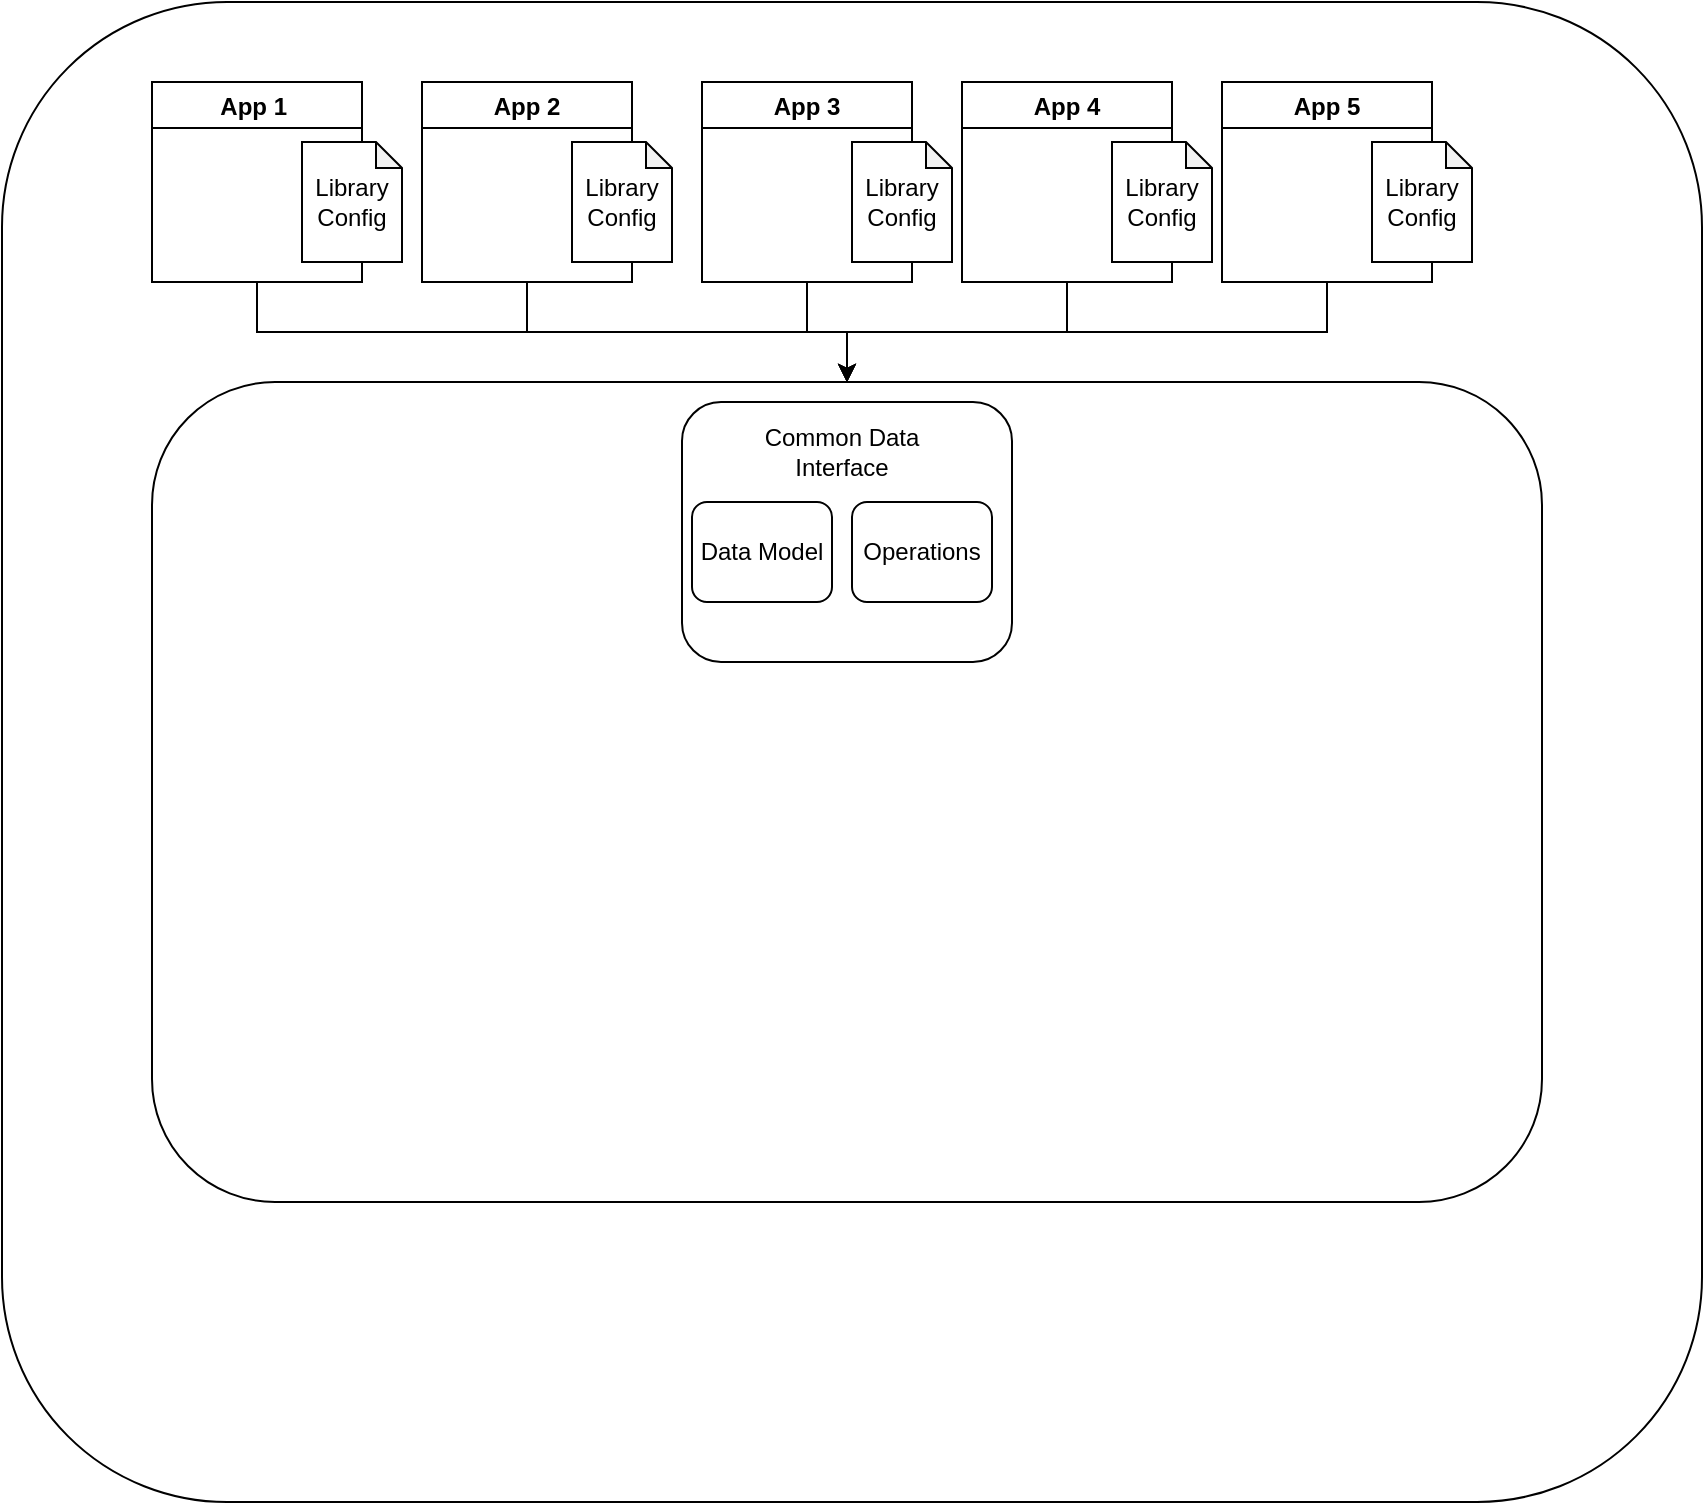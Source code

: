 <mxfile version="20.2.0" type="github">
  <diagram id="wFE0QG_FPsp0jaGvCLVb" name="Page-1">
    <mxGraphModel dx="1422" dy="762" grid="1" gridSize="10" guides="1" tooltips="1" connect="1" arrows="1" fold="1" page="1" pageScale="1" pageWidth="850" pageHeight="1100" math="0" shadow="0">
      <root>
        <mxCell id="0" />
        <mxCell id="1" parent="0" />
        <mxCell id="i_OK0PngPdHVoAOzVrzz-1" value="" style="rounded=1;whiteSpace=wrap;html=1;" vertex="1" parent="1">
          <mxGeometry x="40" y="160" width="850" height="750" as="geometry" />
        </mxCell>
        <mxCell id="i_OK0PngPdHVoAOzVrzz-2" value="" style="rounded=1;whiteSpace=wrap;html=1;" vertex="1" parent="1">
          <mxGeometry x="115" y="350" width="695" height="410" as="geometry" />
        </mxCell>
        <mxCell id="i_OK0PngPdHVoAOzVrzz-24" style="edgeStyle=orthogonalEdgeStyle;rounded=0;orthogonalLoop=1;jettySize=auto;html=1;entryX=0.5;entryY=0;entryDx=0;entryDy=0;" edge="1" parent="1" source="i_OK0PngPdHVoAOzVrzz-7" target="i_OK0PngPdHVoAOzVrzz-2">
          <mxGeometry relative="1" as="geometry" />
        </mxCell>
        <mxCell id="i_OK0PngPdHVoAOzVrzz-7" value="App 1 " style="swimlane;" vertex="1" parent="1">
          <mxGeometry x="115" y="200" width="105" height="100" as="geometry">
            <mxRectangle x="115" y="200" width="80" height="30" as="alternateBounds" />
          </mxGeometry>
        </mxCell>
        <mxCell id="i_OK0PngPdHVoAOzVrzz-10" value="Library Config" style="shape=note;whiteSpace=wrap;html=1;backgroundOutline=1;darkOpacity=0.05;size=13;" vertex="1" parent="i_OK0PngPdHVoAOzVrzz-7">
          <mxGeometry x="75" y="30" width="50" height="60" as="geometry" />
        </mxCell>
        <mxCell id="i_OK0PngPdHVoAOzVrzz-25" style="edgeStyle=orthogonalEdgeStyle;rounded=0;orthogonalLoop=1;jettySize=auto;html=1;entryX=0.5;entryY=0;entryDx=0;entryDy=0;" edge="1" parent="1" source="i_OK0PngPdHVoAOzVrzz-15" target="i_OK0PngPdHVoAOzVrzz-2">
          <mxGeometry relative="1" as="geometry" />
        </mxCell>
        <mxCell id="i_OK0PngPdHVoAOzVrzz-15" value="App 2" style="swimlane;" vertex="1" parent="1">
          <mxGeometry x="250" y="200" width="105" height="100" as="geometry">
            <mxRectangle x="115" y="200" width="80" height="30" as="alternateBounds" />
          </mxGeometry>
        </mxCell>
        <mxCell id="i_OK0PngPdHVoAOzVrzz-16" value="Library Config" style="shape=note;whiteSpace=wrap;html=1;backgroundOutline=1;darkOpacity=0.05;size=13;" vertex="1" parent="i_OK0PngPdHVoAOzVrzz-15">
          <mxGeometry x="75" y="30" width="50" height="60" as="geometry" />
        </mxCell>
        <mxCell id="i_OK0PngPdHVoAOzVrzz-60" style="edgeStyle=orthogonalEdgeStyle;rounded=0;orthogonalLoop=1;jettySize=auto;html=1;entryX=0.5;entryY=0;entryDx=0;entryDy=0;strokeWidth=1;" edge="1" parent="1" source="i_OK0PngPdHVoAOzVrzz-17" target="i_OK0PngPdHVoAOzVrzz-2">
          <mxGeometry relative="1" as="geometry" />
        </mxCell>
        <mxCell id="i_OK0PngPdHVoAOzVrzz-17" value="App 3" style="swimlane;" vertex="1" parent="1">
          <mxGeometry x="390" y="200" width="105" height="100" as="geometry">
            <mxRectangle x="115" y="200" width="80" height="30" as="alternateBounds" />
          </mxGeometry>
        </mxCell>
        <mxCell id="i_OK0PngPdHVoAOzVrzz-18" value="Library Config" style="shape=note;whiteSpace=wrap;html=1;backgroundOutline=1;darkOpacity=0.05;size=13;" vertex="1" parent="i_OK0PngPdHVoAOzVrzz-17">
          <mxGeometry x="75" y="30" width="50" height="60" as="geometry" />
        </mxCell>
        <mxCell id="i_OK0PngPdHVoAOzVrzz-27" style="edgeStyle=orthogonalEdgeStyle;rounded=0;orthogonalLoop=1;jettySize=auto;html=1;entryX=0.5;entryY=0;entryDx=0;entryDy=0;" edge="1" parent="1" source="i_OK0PngPdHVoAOzVrzz-19" target="i_OK0PngPdHVoAOzVrzz-2">
          <mxGeometry relative="1" as="geometry" />
        </mxCell>
        <mxCell id="i_OK0PngPdHVoAOzVrzz-19" value="App 4" style="swimlane;" vertex="1" parent="1">
          <mxGeometry x="520" y="200" width="105" height="100" as="geometry">
            <mxRectangle x="115" y="200" width="80" height="30" as="alternateBounds" />
          </mxGeometry>
        </mxCell>
        <mxCell id="i_OK0PngPdHVoAOzVrzz-20" value="Library Config" style="shape=note;whiteSpace=wrap;html=1;backgroundOutline=1;darkOpacity=0.05;size=13;" vertex="1" parent="i_OK0PngPdHVoAOzVrzz-19">
          <mxGeometry x="75" y="30" width="50" height="60" as="geometry" />
        </mxCell>
        <mxCell id="i_OK0PngPdHVoAOzVrzz-28" style="edgeStyle=orthogonalEdgeStyle;rounded=0;orthogonalLoop=1;jettySize=auto;html=1;entryX=0.5;entryY=0;entryDx=0;entryDy=0;" edge="1" parent="1" source="i_OK0PngPdHVoAOzVrzz-21" target="i_OK0PngPdHVoAOzVrzz-2">
          <mxGeometry relative="1" as="geometry" />
        </mxCell>
        <mxCell id="i_OK0PngPdHVoAOzVrzz-21" value="App 5" style="swimlane;" vertex="1" parent="1">
          <mxGeometry x="650" y="200" width="105" height="100" as="geometry">
            <mxRectangle x="115" y="200" width="80" height="30" as="alternateBounds" />
          </mxGeometry>
        </mxCell>
        <mxCell id="i_OK0PngPdHVoAOzVrzz-22" value="Library Config" style="shape=note;whiteSpace=wrap;html=1;backgroundOutline=1;darkOpacity=0.05;size=13;" vertex="1" parent="i_OK0PngPdHVoAOzVrzz-21">
          <mxGeometry x="75" y="30" width="50" height="60" as="geometry" />
        </mxCell>
        <mxCell id="i_OK0PngPdHVoAOzVrzz-23" value="" style="rounded=1;whiteSpace=wrap;html=1;" vertex="1" parent="1">
          <mxGeometry x="380" y="360" width="165" height="130" as="geometry" />
        </mxCell>
        <mxCell id="i_OK0PngPdHVoAOzVrzz-48" value="Data Model" style="rounded=1;whiteSpace=wrap;html=1;" vertex="1" parent="1">
          <mxGeometry x="385" y="410" width="70" height="50" as="geometry" />
        </mxCell>
        <mxCell id="i_OK0PngPdHVoAOzVrzz-49" value="Operations" style="rounded=1;whiteSpace=wrap;html=1;" vertex="1" parent="1">
          <mxGeometry x="465" y="410" width="70" height="50" as="geometry" />
        </mxCell>
        <mxCell id="i_OK0PngPdHVoAOzVrzz-51" value="Common Data Interface" style="text;html=1;strokeColor=none;fillColor=none;align=center;verticalAlign=middle;whiteSpace=wrap;rounded=0;" vertex="1" parent="1">
          <mxGeometry x="415" y="370" width="90" height="30" as="geometry" />
        </mxCell>
      </root>
    </mxGraphModel>
  </diagram>
</mxfile>
